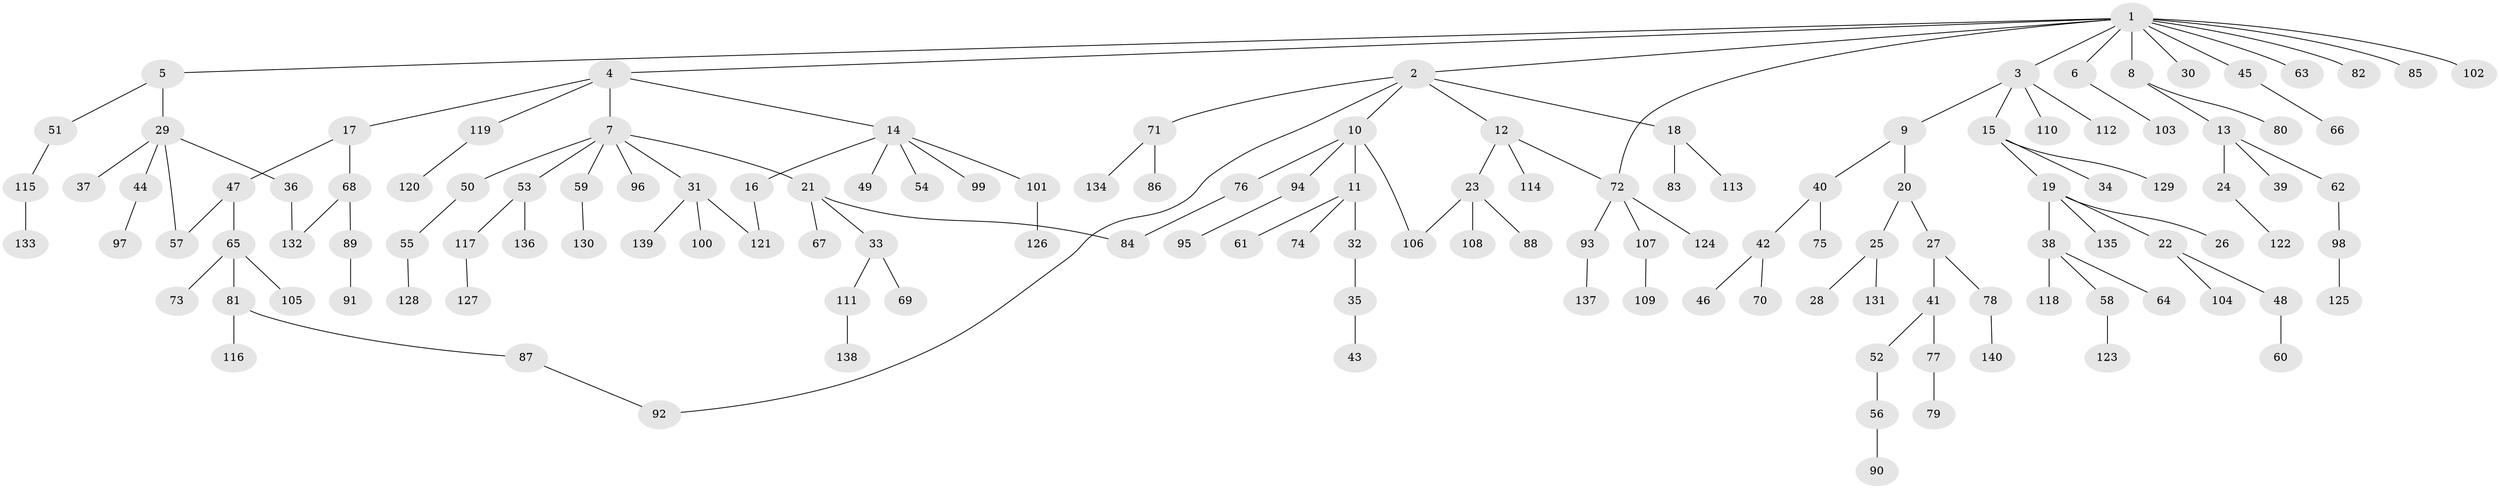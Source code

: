 // coarse degree distribution, {6: 0.020202020202020204, 5: 0.030303030303030304, 3: 0.1919191919191919, 4: 0.050505050505050504, 2: 0.25252525252525254, 1: 0.4444444444444444, 12: 0.010101010101010102}
// Generated by graph-tools (version 1.1) at 2025/36/03/04/25 23:36:05]
// undirected, 140 vertices, 146 edges
graph export_dot {
  node [color=gray90,style=filled];
  1;
  2;
  3;
  4;
  5;
  6;
  7;
  8;
  9;
  10;
  11;
  12;
  13;
  14;
  15;
  16;
  17;
  18;
  19;
  20;
  21;
  22;
  23;
  24;
  25;
  26;
  27;
  28;
  29;
  30;
  31;
  32;
  33;
  34;
  35;
  36;
  37;
  38;
  39;
  40;
  41;
  42;
  43;
  44;
  45;
  46;
  47;
  48;
  49;
  50;
  51;
  52;
  53;
  54;
  55;
  56;
  57;
  58;
  59;
  60;
  61;
  62;
  63;
  64;
  65;
  66;
  67;
  68;
  69;
  70;
  71;
  72;
  73;
  74;
  75;
  76;
  77;
  78;
  79;
  80;
  81;
  82;
  83;
  84;
  85;
  86;
  87;
  88;
  89;
  90;
  91;
  92;
  93;
  94;
  95;
  96;
  97;
  98;
  99;
  100;
  101;
  102;
  103;
  104;
  105;
  106;
  107;
  108;
  109;
  110;
  111;
  112;
  113;
  114;
  115;
  116;
  117;
  118;
  119;
  120;
  121;
  122;
  123;
  124;
  125;
  126;
  127;
  128;
  129;
  130;
  131;
  132;
  133;
  134;
  135;
  136;
  137;
  138;
  139;
  140;
  1 -- 2;
  1 -- 3;
  1 -- 4;
  1 -- 5;
  1 -- 6;
  1 -- 8;
  1 -- 30;
  1 -- 45;
  1 -- 63;
  1 -- 72;
  1 -- 82;
  1 -- 85;
  1 -- 102;
  2 -- 10;
  2 -- 12;
  2 -- 18;
  2 -- 71;
  2 -- 92;
  3 -- 9;
  3 -- 15;
  3 -- 110;
  3 -- 112;
  4 -- 7;
  4 -- 14;
  4 -- 17;
  4 -- 119;
  5 -- 29;
  5 -- 51;
  6 -- 103;
  7 -- 21;
  7 -- 31;
  7 -- 50;
  7 -- 53;
  7 -- 59;
  7 -- 96;
  8 -- 13;
  8 -- 80;
  9 -- 20;
  9 -- 40;
  10 -- 11;
  10 -- 76;
  10 -- 94;
  10 -- 106;
  11 -- 32;
  11 -- 61;
  11 -- 74;
  12 -- 23;
  12 -- 114;
  12 -- 72;
  13 -- 24;
  13 -- 39;
  13 -- 62;
  14 -- 16;
  14 -- 49;
  14 -- 54;
  14 -- 99;
  14 -- 101;
  15 -- 19;
  15 -- 34;
  15 -- 129;
  16 -- 121;
  17 -- 47;
  17 -- 68;
  18 -- 83;
  18 -- 113;
  19 -- 22;
  19 -- 26;
  19 -- 38;
  19 -- 135;
  20 -- 25;
  20 -- 27;
  21 -- 33;
  21 -- 67;
  21 -- 84;
  22 -- 48;
  22 -- 104;
  23 -- 88;
  23 -- 108;
  23 -- 106;
  24 -- 122;
  25 -- 28;
  25 -- 131;
  27 -- 41;
  27 -- 78;
  29 -- 36;
  29 -- 37;
  29 -- 44;
  29 -- 57;
  31 -- 100;
  31 -- 121;
  31 -- 139;
  32 -- 35;
  33 -- 69;
  33 -- 111;
  35 -- 43;
  36 -- 132;
  38 -- 58;
  38 -- 64;
  38 -- 118;
  40 -- 42;
  40 -- 75;
  41 -- 52;
  41 -- 77;
  42 -- 46;
  42 -- 70;
  44 -- 97;
  45 -- 66;
  47 -- 65;
  47 -- 57;
  48 -- 60;
  50 -- 55;
  51 -- 115;
  52 -- 56;
  53 -- 117;
  53 -- 136;
  55 -- 128;
  56 -- 90;
  58 -- 123;
  59 -- 130;
  62 -- 98;
  65 -- 73;
  65 -- 81;
  65 -- 105;
  68 -- 89;
  68 -- 132;
  71 -- 86;
  71 -- 134;
  72 -- 93;
  72 -- 107;
  72 -- 124;
  76 -- 84;
  77 -- 79;
  78 -- 140;
  81 -- 87;
  81 -- 116;
  87 -- 92;
  89 -- 91;
  93 -- 137;
  94 -- 95;
  98 -- 125;
  101 -- 126;
  107 -- 109;
  111 -- 138;
  115 -- 133;
  117 -- 127;
  119 -- 120;
}
